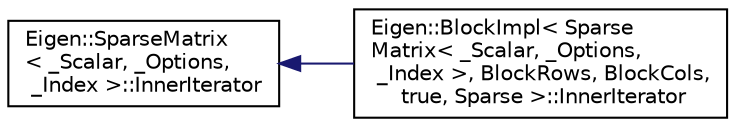 digraph "Graphical Class Hierarchy"
{
  edge [fontname="Helvetica",fontsize="10",labelfontname="Helvetica",labelfontsize="10"];
  node [fontname="Helvetica",fontsize="10",shape=record];
  rankdir="LR";
  Node1 [label="Eigen::SparseMatrix\l\< _Scalar, _Options,\l _Index \>::InnerIterator",height=0.2,width=0.4,color="black", fillcolor="white", style="filled",URL="$class_eigen_1_1_sparse_matrix_1_1_inner_iterator.html"];
  Node1 -> Node2 [dir="back",color="midnightblue",fontsize="10",style="solid",fontname="Helvetica"];
  Node2 [label="Eigen::BlockImpl\< Sparse\lMatrix\< _Scalar, _Options,\l _Index \>, BlockRows, BlockCols,\l true, Sparse \>::InnerIterator",height=0.2,width=0.4,color="black", fillcolor="white", style="filled",URL="$class_eigen_1_1_block_impl_3_01_sparse_matrix_3_01___scalar_00_01___options_00_01___index_01_4_06aee9b52b27e5159efbed05181ac9830.html"];
}
